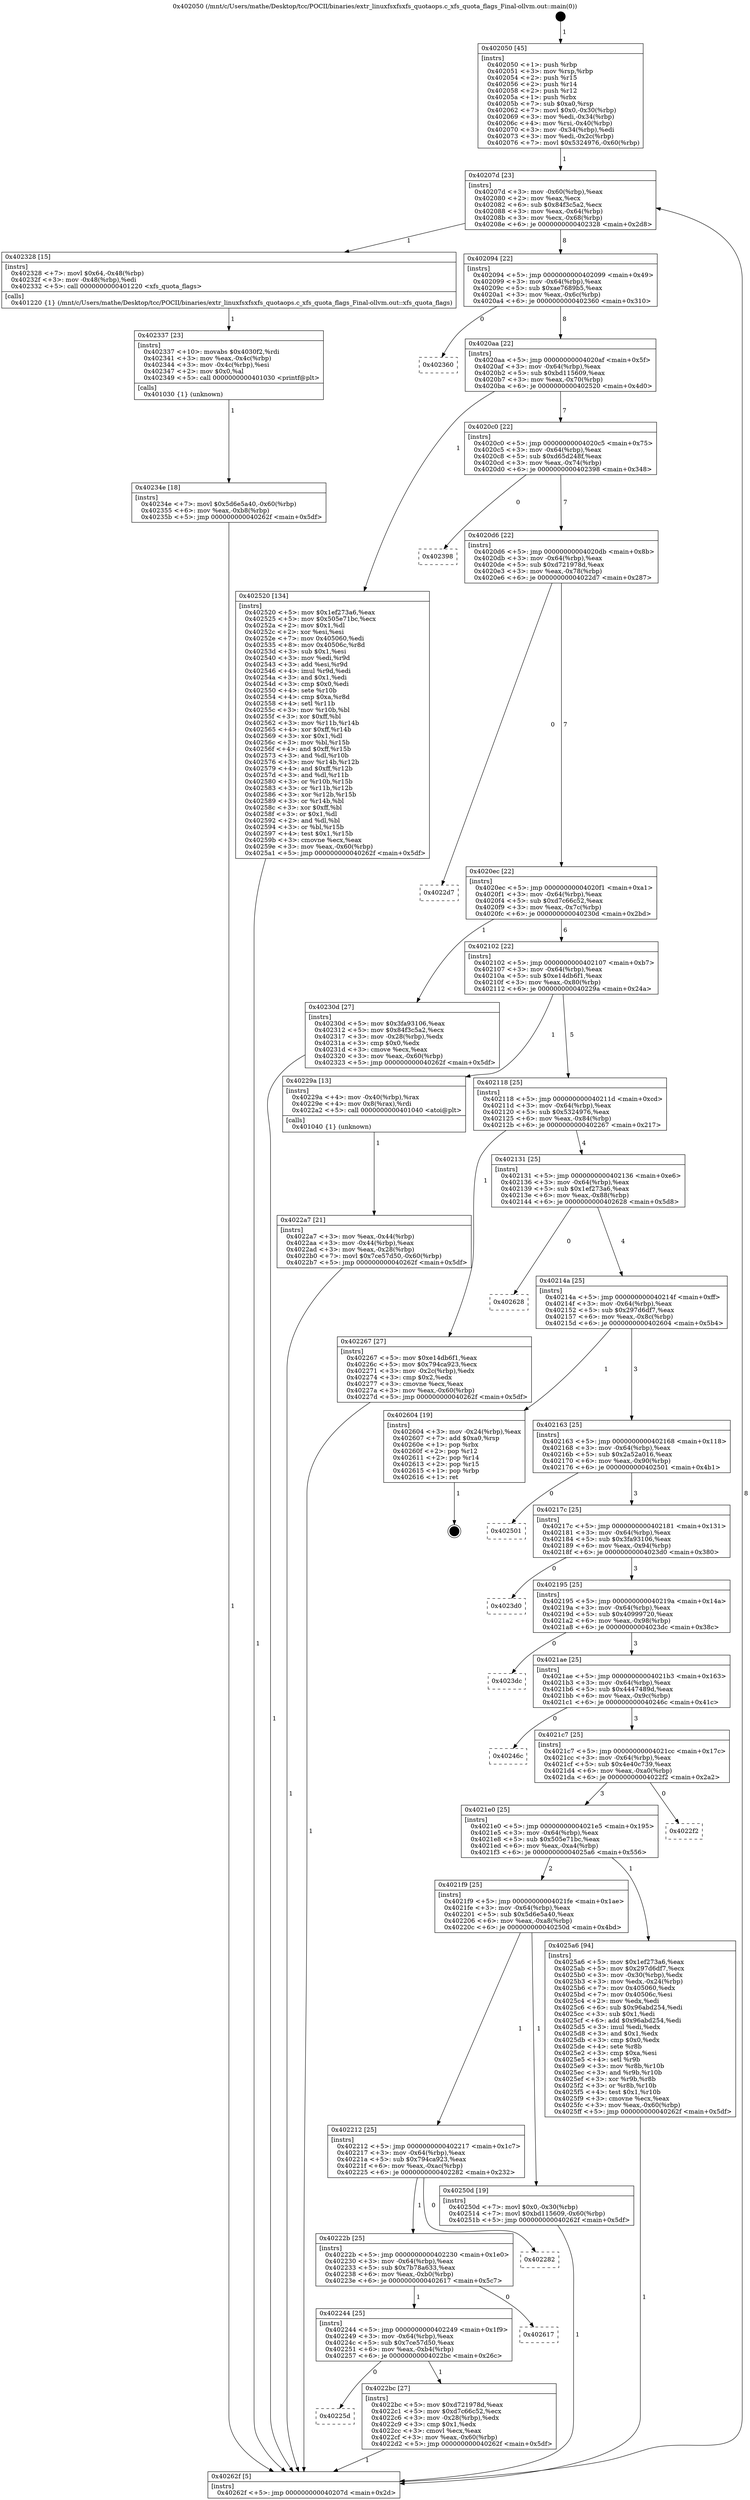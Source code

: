 digraph "0x402050" {
  label = "0x402050 (/mnt/c/Users/mathe/Desktop/tcc/POCII/binaries/extr_linuxfsxfsxfs_quotaops.c_xfs_quota_flags_Final-ollvm.out::main(0))"
  labelloc = "t"
  node[shape=record]

  Entry [label="",width=0.3,height=0.3,shape=circle,fillcolor=black,style=filled]
  "0x40207d" [label="{
     0x40207d [23]\l
     | [instrs]\l
     &nbsp;&nbsp;0x40207d \<+3\>: mov -0x60(%rbp),%eax\l
     &nbsp;&nbsp;0x402080 \<+2\>: mov %eax,%ecx\l
     &nbsp;&nbsp;0x402082 \<+6\>: sub $0x84f3c5a2,%ecx\l
     &nbsp;&nbsp;0x402088 \<+3\>: mov %eax,-0x64(%rbp)\l
     &nbsp;&nbsp;0x40208b \<+3\>: mov %ecx,-0x68(%rbp)\l
     &nbsp;&nbsp;0x40208e \<+6\>: je 0000000000402328 \<main+0x2d8\>\l
  }"]
  "0x402328" [label="{
     0x402328 [15]\l
     | [instrs]\l
     &nbsp;&nbsp;0x402328 \<+7\>: movl $0x64,-0x48(%rbp)\l
     &nbsp;&nbsp;0x40232f \<+3\>: mov -0x48(%rbp),%edi\l
     &nbsp;&nbsp;0x402332 \<+5\>: call 0000000000401220 \<xfs_quota_flags\>\l
     | [calls]\l
     &nbsp;&nbsp;0x401220 \{1\} (/mnt/c/Users/mathe/Desktop/tcc/POCII/binaries/extr_linuxfsxfsxfs_quotaops.c_xfs_quota_flags_Final-ollvm.out::xfs_quota_flags)\l
  }"]
  "0x402094" [label="{
     0x402094 [22]\l
     | [instrs]\l
     &nbsp;&nbsp;0x402094 \<+5\>: jmp 0000000000402099 \<main+0x49\>\l
     &nbsp;&nbsp;0x402099 \<+3\>: mov -0x64(%rbp),%eax\l
     &nbsp;&nbsp;0x40209c \<+5\>: sub $0xae7689b5,%eax\l
     &nbsp;&nbsp;0x4020a1 \<+3\>: mov %eax,-0x6c(%rbp)\l
     &nbsp;&nbsp;0x4020a4 \<+6\>: je 0000000000402360 \<main+0x310\>\l
  }"]
  Exit [label="",width=0.3,height=0.3,shape=circle,fillcolor=black,style=filled,peripheries=2]
  "0x402360" [label="{
     0x402360\l
  }", style=dashed]
  "0x4020aa" [label="{
     0x4020aa [22]\l
     | [instrs]\l
     &nbsp;&nbsp;0x4020aa \<+5\>: jmp 00000000004020af \<main+0x5f\>\l
     &nbsp;&nbsp;0x4020af \<+3\>: mov -0x64(%rbp),%eax\l
     &nbsp;&nbsp;0x4020b2 \<+5\>: sub $0xbd115609,%eax\l
     &nbsp;&nbsp;0x4020b7 \<+3\>: mov %eax,-0x70(%rbp)\l
     &nbsp;&nbsp;0x4020ba \<+6\>: je 0000000000402520 \<main+0x4d0\>\l
  }"]
  "0x40234e" [label="{
     0x40234e [18]\l
     | [instrs]\l
     &nbsp;&nbsp;0x40234e \<+7\>: movl $0x5d6e5a40,-0x60(%rbp)\l
     &nbsp;&nbsp;0x402355 \<+6\>: mov %eax,-0xb8(%rbp)\l
     &nbsp;&nbsp;0x40235b \<+5\>: jmp 000000000040262f \<main+0x5df\>\l
  }"]
  "0x402520" [label="{
     0x402520 [134]\l
     | [instrs]\l
     &nbsp;&nbsp;0x402520 \<+5\>: mov $0x1ef273a6,%eax\l
     &nbsp;&nbsp;0x402525 \<+5\>: mov $0x505e71bc,%ecx\l
     &nbsp;&nbsp;0x40252a \<+2\>: mov $0x1,%dl\l
     &nbsp;&nbsp;0x40252c \<+2\>: xor %esi,%esi\l
     &nbsp;&nbsp;0x40252e \<+7\>: mov 0x405060,%edi\l
     &nbsp;&nbsp;0x402535 \<+8\>: mov 0x40506c,%r8d\l
     &nbsp;&nbsp;0x40253d \<+3\>: sub $0x1,%esi\l
     &nbsp;&nbsp;0x402540 \<+3\>: mov %edi,%r9d\l
     &nbsp;&nbsp;0x402543 \<+3\>: add %esi,%r9d\l
     &nbsp;&nbsp;0x402546 \<+4\>: imul %r9d,%edi\l
     &nbsp;&nbsp;0x40254a \<+3\>: and $0x1,%edi\l
     &nbsp;&nbsp;0x40254d \<+3\>: cmp $0x0,%edi\l
     &nbsp;&nbsp;0x402550 \<+4\>: sete %r10b\l
     &nbsp;&nbsp;0x402554 \<+4\>: cmp $0xa,%r8d\l
     &nbsp;&nbsp;0x402558 \<+4\>: setl %r11b\l
     &nbsp;&nbsp;0x40255c \<+3\>: mov %r10b,%bl\l
     &nbsp;&nbsp;0x40255f \<+3\>: xor $0xff,%bl\l
     &nbsp;&nbsp;0x402562 \<+3\>: mov %r11b,%r14b\l
     &nbsp;&nbsp;0x402565 \<+4\>: xor $0xff,%r14b\l
     &nbsp;&nbsp;0x402569 \<+3\>: xor $0x1,%dl\l
     &nbsp;&nbsp;0x40256c \<+3\>: mov %bl,%r15b\l
     &nbsp;&nbsp;0x40256f \<+4\>: and $0xff,%r15b\l
     &nbsp;&nbsp;0x402573 \<+3\>: and %dl,%r10b\l
     &nbsp;&nbsp;0x402576 \<+3\>: mov %r14b,%r12b\l
     &nbsp;&nbsp;0x402579 \<+4\>: and $0xff,%r12b\l
     &nbsp;&nbsp;0x40257d \<+3\>: and %dl,%r11b\l
     &nbsp;&nbsp;0x402580 \<+3\>: or %r10b,%r15b\l
     &nbsp;&nbsp;0x402583 \<+3\>: or %r11b,%r12b\l
     &nbsp;&nbsp;0x402586 \<+3\>: xor %r12b,%r15b\l
     &nbsp;&nbsp;0x402589 \<+3\>: or %r14b,%bl\l
     &nbsp;&nbsp;0x40258c \<+3\>: xor $0xff,%bl\l
     &nbsp;&nbsp;0x40258f \<+3\>: or $0x1,%dl\l
     &nbsp;&nbsp;0x402592 \<+2\>: and %dl,%bl\l
     &nbsp;&nbsp;0x402594 \<+3\>: or %bl,%r15b\l
     &nbsp;&nbsp;0x402597 \<+4\>: test $0x1,%r15b\l
     &nbsp;&nbsp;0x40259b \<+3\>: cmovne %ecx,%eax\l
     &nbsp;&nbsp;0x40259e \<+3\>: mov %eax,-0x60(%rbp)\l
     &nbsp;&nbsp;0x4025a1 \<+5\>: jmp 000000000040262f \<main+0x5df\>\l
  }"]
  "0x4020c0" [label="{
     0x4020c0 [22]\l
     | [instrs]\l
     &nbsp;&nbsp;0x4020c0 \<+5\>: jmp 00000000004020c5 \<main+0x75\>\l
     &nbsp;&nbsp;0x4020c5 \<+3\>: mov -0x64(%rbp),%eax\l
     &nbsp;&nbsp;0x4020c8 \<+5\>: sub $0xd65d248f,%eax\l
     &nbsp;&nbsp;0x4020cd \<+3\>: mov %eax,-0x74(%rbp)\l
     &nbsp;&nbsp;0x4020d0 \<+6\>: je 0000000000402398 \<main+0x348\>\l
  }"]
  "0x402337" [label="{
     0x402337 [23]\l
     | [instrs]\l
     &nbsp;&nbsp;0x402337 \<+10\>: movabs $0x4030f2,%rdi\l
     &nbsp;&nbsp;0x402341 \<+3\>: mov %eax,-0x4c(%rbp)\l
     &nbsp;&nbsp;0x402344 \<+3\>: mov -0x4c(%rbp),%esi\l
     &nbsp;&nbsp;0x402347 \<+2\>: mov $0x0,%al\l
     &nbsp;&nbsp;0x402349 \<+5\>: call 0000000000401030 \<printf@plt\>\l
     | [calls]\l
     &nbsp;&nbsp;0x401030 \{1\} (unknown)\l
  }"]
  "0x402398" [label="{
     0x402398\l
  }", style=dashed]
  "0x4020d6" [label="{
     0x4020d6 [22]\l
     | [instrs]\l
     &nbsp;&nbsp;0x4020d6 \<+5\>: jmp 00000000004020db \<main+0x8b\>\l
     &nbsp;&nbsp;0x4020db \<+3\>: mov -0x64(%rbp),%eax\l
     &nbsp;&nbsp;0x4020de \<+5\>: sub $0xd721978d,%eax\l
     &nbsp;&nbsp;0x4020e3 \<+3\>: mov %eax,-0x78(%rbp)\l
     &nbsp;&nbsp;0x4020e6 \<+6\>: je 00000000004022d7 \<main+0x287\>\l
  }"]
  "0x40225d" [label="{
     0x40225d\l
  }", style=dashed]
  "0x4022d7" [label="{
     0x4022d7\l
  }", style=dashed]
  "0x4020ec" [label="{
     0x4020ec [22]\l
     | [instrs]\l
     &nbsp;&nbsp;0x4020ec \<+5\>: jmp 00000000004020f1 \<main+0xa1\>\l
     &nbsp;&nbsp;0x4020f1 \<+3\>: mov -0x64(%rbp),%eax\l
     &nbsp;&nbsp;0x4020f4 \<+5\>: sub $0xd7c66c52,%eax\l
     &nbsp;&nbsp;0x4020f9 \<+3\>: mov %eax,-0x7c(%rbp)\l
     &nbsp;&nbsp;0x4020fc \<+6\>: je 000000000040230d \<main+0x2bd\>\l
  }"]
  "0x4022bc" [label="{
     0x4022bc [27]\l
     | [instrs]\l
     &nbsp;&nbsp;0x4022bc \<+5\>: mov $0xd721978d,%eax\l
     &nbsp;&nbsp;0x4022c1 \<+5\>: mov $0xd7c66c52,%ecx\l
     &nbsp;&nbsp;0x4022c6 \<+3\>: mov -0x28(%rbp),%edx\l
     &nbsp;&nbsp;0x4022c9 \<+3\>: cmp $0x1,%edx\l
     &nbsp;&nbsp;0x4022cc \<+3\>: cmovl %ecx,%eax\l
     &nbsp;&nbsp;0x4022cf \<+3\>: mov %eax,-0x60(%rbp)\l
     &nbsp;&nbsp;0x4022d2 \<+5\>: jmp 000000000040262f \<main+0x5df\>\l
  }"]
  "0x40230d" [label="{
     0x40230d [27]\l
     | [instrs]\l
     &nbsp;&nbsp;0x40230d \<+5\>: mov $0x3fa93106,%eax\l
     &nbsp;&nbsp;0x402312 \<+5\>: mov $0x84f3c5a2,%ecx\l
     &nbsp;&nbsp;0x402317 \<+3\>: mov -0x28(%rbp),%edx\l
     &nbsp;&nbsp;0x40231a \<+3\>: cmp $0x0,%edx\l
     &nbsp;&nbsp;0x40231d \<+3\>: cmove %ecx,%eax\l
     &nbsp;&nbsp;0x402320 \<+3\>: mov %eax,-0x60(%rbp)\l
     &nbsp;&nbsp;0x402323 \<+5\>: jmp 000000000040262f \<main+0x5df\>\l
  }"]
  "0x402102" [label="{
     0x402102 [22]\l
     | [instrs]\l
     &nbsp;&nbsp;0x402102 \<+5\>: jmp 0000000000402107 \<main+0xb7\>\l
     &nbsp;&nbsp;0x402107 \<+3\>: mov -0x64(%rbp),%eax\l
     &nbsp;&nbsp;0x40210a \<+5\>: sub $0xe14db6f1,%eax\l
     &nbsp;&nbsp;0x40210f \<+3\>: mov %eax,-0x80(%rbp)\l
     &nbsp;&nbsp;0x402112 \<+6\>: je 000000000040229a \<main+0x24a\>\l
  }"]
  "0x402244" [label="{
     0x402244 [25]\l
     | [instrs]\l
     &nbsp;&nbsp;0x402244 \<+5\>: jmp 0000000000402249 \<main+0x1f9\>\l
     &nbsp;&nbsp;0x402249 \<+3\>: mov -0x64(%rbp),%eax\l
     &nbsp;&nbsp;0x40224c \<+5\>: sub $0x7ce57d50,%eax\l
     &nbsp;&nbsp;0x402251 \<+6\>: mov %eax,-0xb4(%rbp)\l
     &nbsp;&nbsp;0x402257 \<+6\>: je 00000000004022bc \<main+0x26c\>\l
  }"]
  "0x40229a" [label="{
     0x40229a [13]\l
     | [instrs]\l
     &nbsp;&nbsp;0x40229a \<+4\>: mov -0x40(%rbp),%rax\l
     &nbsp;&nbsp;0x40229e \<+4\>: mov 0x8(%rax),%rdi\l
     &nbsp;&nbsp;0x4022a2 \<+5\>: call 0000000000401040 \<atoi@plt\>\l
     | [calls]\l
     &nbsp;&nbsp;0x401040 \{1\} (unknown)\l
  }"]
  "0x402118" [label="{
     0x402118 [25]\l
     | [instrs]\l
     &nbsp;&nbsp;0x402118 \<+5\>: jmp 000000000040211d \<main+0xcd\>\l
     &nbsp;&nbsp;0x40211d \<+3\>: mov -0x64(%rbp),%eax\l
     &nbsp;&nbsp;0x402120 \<+5\>: sub $0x5324976,%eax\l
     &nbsp;&nbsp;0x402125 \<+6\>: mov %eax,-0x84(%rbp)\l
     &nbsp;&nbsp;0x40212b \<+6\>: je 0000000000402267 \<main+0x217\>\l
  }"]
  "0x402617" [label="{
     0x402617\l
  }", style=dashed]
  "0x402267" [label="{
     0x402267 [27]\l
     | [instrs]\l
     &nbsp;&nbsp;0x402267 \<+5\>: mov $0xe14db6f1,%eax\l
     &nbsp;&nbsp;0x40226c \<+5\>: mov $0x794ca923,%ecx\l
     &nbsp;&nbsp;0x402271 \<+3\>: mov -0x2c(%rbp),%edx\l
     &nbsp;&nbsp;0x402274 \<+3\>: cmp $0x2,%edx\l
     &nbsp;&nbsp;0x402277 \<+3\>: cmovne %ecx,%eax\l
     &nbsp;&nbsp;0x40227a \<+3\>: mov %eax,-0x60(%rbp)\l
     &nbsp;&nbsp;0x40227d \<+5\>: jmp 000000000040262f \<main+0x5df\>\l
  }"]
  "0x402131" [label="{
     0x402131 [25]\l
     | [instrs]\l
     &nbsp;&nbsp;0x402131 \<+5\>: jmp 0000000000402136 \<main+0xe6\>\l
     &nbsp;&nbsp;0x402136 \<+3\>: mov -0x64(%rbp),%eax\l
     &nbsp;&nbsp;0x402139 \<+5\>: sub $0x1ef273a6,%eax\l
     &nbsp;&nbsp;0x40213e \<+6\>: mov %eax,-0x88(%rbp)\l
     &nbsp;&nbsp;0x402144 \<+6\>: je 0000000000402628 \<main+0x5d8\>\l
  }"]
  "0x40262f" [label="{
     0x40262f [5]\l
     | [instrs]\l
     &nbsp;&nbsp;0x40262f \<+5\>: jmp 000000000040207d \<main+0x2d\>\l
  }"]
  "0x402050" [label="{
     0x402050 [45]\l
     | [instrs]\l
     &nbsp;&nbsp;0x402050 \<+1\>: push %rbp\l
     &nbsp;&nbsp;0x402051 \<+3\>: mov %rsp,%rbp\l
     &nbsp;&nbsp;0x402054 \<+2\>: push %r15\l
     &nbsp;&nbsp;0x402056 \<+2\>: push %r14\l
     &nbsp;&nbsp;0x402058 \<+2\>: push %r12\l
     &nbsp;&nbsp;0x40205a \<+1\>: push %rbx\l
     &nbsp;&nbsp;0x40205b \<+7\>: sub $0xa0,%rsp\l
     &nbsp;&nbsp;0x402062 \<+7\>: movl $0x0,-0x30(%rbp)\l
     &nbsp;&nbsp;0x402069 \<+3\>: mov %edi,-0x34(%rbp)\l
     &nbsp;&nbsp;0x40206c \<+4\>: mov %rsi,-0x40(%rbp)\l
     &nbsp;&nbsp;0x402070 \<+3\>: mov -0x34(%rbp),%edi\l
     &nbsp;&nbsp;0x402073 \<+3\>: mov %edi,-0x2c(%rbp)\l
     &nbsp;&nbsp;0x402076 \<+7\>: movl $0x5324976,-0x60(%rbp)\l
  }"]
  "0x4022a7" [label="{
     0x4022a7 [21]\l
     | [instrs]\l
     &nbsp;&nbsp;0x4022a7 \<+3\>: mov %eax,-0x44(%rbp)\l
     &nbsp;&nbsp;0x4022aa \<+3\>: mov -0x44(%rbp),%eax\l
     &nbsp;&nbsp;0x4022ad \<+3\>: mov %eax,-0x28(%rbp)\l
     &nbsp;&nbsp;0x4022b0 \<+7\>: movl $0x7ce57d50,-0x60(%rbp)\l
     &nbsp;&nbsp;0x4022b7 \<+5\>: jmp 000000000040262f \<main+0x5df\>\l
  }"]
  "0x40222b" [label="{
     0x40222b [25]\l
     | [instrs]\l
     &nbsp;&nbsp;0x40222b \<+5\>: jmp 0000000000402230 \<main+0x1e0\>\l
     &nbsp;&nbsp;0x402230 \<+3\>: mov -0x64(%rbp),%eax\l
     &nbsp;&nbsp;0x402233 \<+5\>: sub $0x7b78a633,%eax\l
     &nbsp;&nbsp;0x402238 \<+6\>: mov %eax,-0xb0(%rbp)\l
     &nbsp;&nbsp;0x40223e \<+6\>: je 0000000000402617 \<main+0x5c7\>\l
  }"]
  "0x402628" [label="{
     0x402628\l
  }", style=dashed]
  "0x40214a" [label="{
     0x40214a [25]\l
     | [instrs]\l
     &nbsp;&nbsp;0x40214a \<+5\>: jmp 000000000040214f \<main+0xff\>\l
     &nbsp;&nbsp;0x40214f \<+3\>: mov -0x64(%rbp),%eax\l
     &nbsp;&nbsp;0x402152 \<+5\>: sub $0x297d6df7,%eax\l
     &nbsp;&nbsp;0x402157 \<+6\>: mov %eax,-0x8c(%rbp)\l
     &nbsp;&nbsp;0x40215d \<+6\>: je 0000000000402604 \<main+0x5b4\>\l
  }"]
  "0x402282" [label="{
     0x402282\l
  }", style=dashed]
  "0x402604" [label="{
     0x402604 [19]\l
     | [instrs]\l
     &nbsp;&nbsp;0x402604 \<+3\>: mov -0x24(%rbp),%eax\l
     &nbsp;&nbsp;0x402607 \<+7\>: add $0xa0,%rsp\l
     &nbsp;&nbsp;0x40260e \<+1\>: pop %rbx\l
     &nbsp;&nbsp;0x40260f \<+2\>: pop %r12\l
     &nbsp;&nbsp;0x402611 \<+2\>: pop %r14\l
     &nbsp;&nbsp;0x402613 \<+2\>: pop %r15\l
     &nbsp;&nbsp;0x402615 \<+1\>: pop %rbp\l
     &nbsp;&nbsp;0x402616 \<+1\>: ret\l
  }"]
  "0x402163" [label="{
     0x402163 [25]\l
     | [instrs]\l
     &nbsp;&nbsp;0x402163 \<+5\>: jmp 0000000000402168 \<main+0x118\>\l
     &nbsp;&nbsp;0x402168 \<+3\>: mov -0x64(%rbp),%eax\l
     &nbsp;&nbsp;0x40216b \<+5\>: sub $0x2a52a016,%eax\l
     &nbsp;&nbsp;0x402170 \<+6\>: mov %eax,-0x90(%rbp)\l
     &nbsp;&nbsp;0x402176 \<+6\>: je 0000000000402501 \<main+0x4b1\>\l
  }"]
  "0x402212" [label="{
     0x402212 [25]\l
     | [instrs]\l
     &nbsp;&nbsp;0x402212 \<+5\>: jmp 0000000000402217 \<main+0x1c7\>\l
     &nbsp;&nbsp;0x402217 \<+3\>: mov -0x64(%rbp),%eax\l
     &nbsp;&nbsp;0x40221a \<+5\>: sub $0x794ca923,%eax\l
     &nbsp;&nbsp;0x40221f \<+6\>: mov %eax,-0xac(%rbp)\l
     &nbsp;&nbsp;0x402225 \<+6\>: je 0000000000402282 \<main+0x232\>\l
  }"]
  "0x402501" [label="{
     0x402501\l
  }", style=dashed]
  "0x40217c" [label="{
     0x40217c [25]\l
     | [instrs]\l
     &nbsp;&nbsp;0x40217c \<+5\>: jmp 0000000000402181 \<main+0x131\>\l
     &nbsp;&nbsp;0x402181 \<+3\>: mov -0x64(%rbp),%eax\l
     &nbsp;&nbsp;0x402184 \<+5\>: sub $0x3fa93106,%eax\l
     &nbsp;&nbsp;0x402189 \<+6\>: mov %eax,-0x94(%rbp)\l
     &nbsp;&nbsp;0x40218f \<+6\>: je 00000000004023d0 \<main+0x380\>\l
  }"]
  "0x40250d" [label="{
     0x40250d [19]\l
     | [instrs]\l
     &nbsp;&nbsp;0x40250d \<+7\>: movl $0x0,-0x30(%rbp)\l
     &nbsp;&nbsp;0x402514 \<+7\>: movl $0xbd115609,-0x60(%rbp)\l
     &nbsp;&nbsp;0x40251b \<+5\>: jmp 000000000040262f \<main+0x5df\>\l
  }"]
  "0x4023d0" [label="{
     0x4023d0\l
  }", style=dashed]
  "0x402195" [label="{
     0x402195 [25]\l
     | [instrs]\l
     &nbsp;&nbsp;0x402195 \<+5\>: jmp 000000000040219a \<main+0x14a\>\l
     &nbsp;&nbsp;0x40219a \<+3\>: mov -0x64(%rbp),%eax\l
     &nbsp;&nbsp;0x40219d \<+5\>: sub $0x40999720,%eax\l
     &nbsp;&nbsp;0x4021a2 \<+6\>: mov %eax,-0x98(%rbp)\l
     &nbsp;&nbsp;0x4021a8 \<+6\>: je 00000000004023dc \<main+0x38c\>\l
  }"]
  "0x4021f9" [label="{
     0x4021f9 [25]\l
     | [instrs]\l
     &nbsp;&nbsp;0x4021f9 \<+5\>: jmp 00000000004021fe \<main+0x1ae\>\l
     &nbsp;&nbsp;0x4021fe \<+3\>: mov -0x64(%rbp),%eax\l
     &nbsp;&nbsp;0x402201 \<+5\>: sub $0x5d6e5a40,%eax\l
     &nbsp;&nbsp;0x402206 \<+6\>: mov %eax,-0xa8(%rbp)\l
     &nbsp;&nbsp;0x40220c \<+6\>: je 000000000040250d \<main+0x4bd\>\l
  }"]
  "0x4023dc" [label="{
     0x4023dc\l
  }", style=dashed]
  "0x4021ae" [label="{
     0x4021ae [25]\l
     | [instrs]\l
     &nbsp;&nbsp;0x4021ae \<+5\>: jmp 00000000004021b3 \<main+0x163\>\l
     &nbsp;&nbsp;0x4021b3 \<+3\>: mov -0x64(%rbp),%eax\l
     &nbsp;&nbsp;0x4021b6 \<+5\>: sub $0x4447489d,%eax\l
     &nbsp;&nbsp;0x4021bb \<+6\>: mov %eax,-0x9c(%rbp)\l
     &nbsp;&nbsp;0x4021c1 \<+6\>: je 000000000040246c \<main+0x41c\>\l
  }"]
  "0x4025a6" [label="{
     0x4025a6 [94]\l
     | [instrs]\l
     &nbsp;&nbsp;0x4025a6 \<+5\>: mov $0x1ef273a6,%eax\l
     &nbsp;&nbsp;0x4025ab \<+5\>: mov $0x297d6df7,%ecx\l
     &nbsp;&nbsp;0x4025b0 \<+3\>: mov -0x30(%rbp),%edx\l
     &nbsp;&nbsp;0x4025b3 \<+3\>: mov %edx,-0x24(%rbp)\l
     &nbsp;&nbsp;0x4025b6 \<+7\>: mov 0x405060,%edx\l
     &nbsp;&nbsp;0x4025bd \<+7\>: mov 0x40506c,%esi\l
     &nbsp;&nbsp;0x4025c4 \<+2\>: mov %edx,%edi\l
     &nbsp;&nbsp;0x4025c6 \<+6\>: sub $0x96abd254,%edi\l
     &nbsp;&nbsp;0x4025cc \<+3\>: sub $0x1,%edi\l
     &nbsp;&nbsp;0x4025cf \<+6\>: add $0x96abd254,%edi\l
     &nbsp;&nbsp;0x4025d5 \<+3\>: imul %edi,%edx\l
     &nbsp;&nbsp;0x4025d8 \<+3\>: and $0x1,%edx\l
     &nbsp;&nbsp;0x4025db \<+3\>: cmp $0x0,%edx\l
     &nbsp;&nbsp;0x4025de \<+4\>: sete %r8b\l
     &nbsp;&nbsp;0x4025e2 \<+3\>: cmp $0xa,%esi\l
     &nbsp;&nbsp;0x4025e5 \<+4\>: setl %r9b\l
     &nbsp;&nbsp;0x4025e9 \<+3\>: mov %r8b,%r10b\l
     &nbsp;&nbsp;0x4025ec \<+3\>: and %r9b,%r10b\l
     &nbsp;&nbsp;0x4025ef \<+3\>: xor %r9b,%r8b\l
     &nbsp;&nbsp;0x4025f2 \<+3\>: or %r8b,%r10b\l
     &nbsp;&nbsp;0x4025f5 \<+4\>: test $0x1,%r10b\l
     &nbsp;&nbsp;0x4025f9 \<+3\>: cmovne %ecx,%eax\l
     &nbsp;&nbsp;0x4025fc \<+3\>: mov %eax,-0x60(%rbp)\l
     &nbsp;&nbsp;0x4025ff \<+5\>: jmp 000000000040262f \<main+0x5df\>\l
  }"]
  "0x40246c" [label="{
     0x40246c\l
  }", style=dashed]
  "0x4021c7" [label="{
     0x4021c7 [25]\l
     | [instrs]\l
     &nbsp;&nbsp;0x4021c7 \<+5\>: jmp 00000000004021cc \<main+0x17c\>\l
     &nbsp;&nbsp;0x4021cc \<+3\>: mov -0x64(%rbp),%eax\l
     &nbsp;&nbsp;0x4021cf \<+5\>: sub $0x4e40c739,%eax\l
     &nbsp;&nbsp;0x4021d4 \<+6\>: mov %eax,-0xa0(%rbp)\l
     &nbsp;&nbsp;0x4021da \<+6\>: je 00000000004022f2 \<main+0x2a2\>\l
  }"]
  "0x4021e0" [label="{
     0x4021e0 [25]\l
     | [instrs]\l
     &nbsp;&nbsp;0x4021e0 \<+5\>: jmp 00000000004021e5 \<main+0x195\>\l
     &nbsp;&nbsp;0x4021e5 \<+3\>: mov -0x64(%rbp),%eax\l
     &nbsp;&nbsp;0x4021e8 \<+5\>: sub $0x505e71bc,%eax\l
     &nbsp;&nbsp;0x4021ed \<+6\>: mov %eax,-0xa4(%rbp)\l
     &nbsp;&nbsp;0x4021f3 \<+6\>: je 00000000004025a6 \<main+0x556\>\l
  }"]
  "0x4022f2" [label="{
     0x4022f2\l
  }", style=dashed]
  Entry -> "0x402050" [label=" 1"]
  "0x40207d" -> "0x402328" [label=" 1"]
  "0x40207d" -> "0x402094" [label=" 8"]
  "0x402604" -> Exit [label=" 1"]
  "0x402094" -> "0x402360" [label=" 0"]
  "0x402094" -> "0x4020aa" [label=" 8"]
  "0x4025a6" -> "0x40262f" [label=" 1"]
  "0x4020aa" -> "0x402520" [label=" 1"]
  "0x4020aa" -> "0x4020c0" [label=" 7"]
  "0x402520" -> "0x40262f" [label=" 1"]
  "0x4020c0" -> "0x402398" [label=" 0"]
  "0x4020c0" -> "0x4020d6" [label=" 7"]
  "0x40250d" -> "0x40262f" [label=" 1"]
  "0x4020d6" -> "0x4022d7" [label=" 0"]
  "0x4020d6" -> "0x4020ec" [label=" 7"]
  "0x40234e" -> "0x40262f" [label=" 1"]
  "0x4020ec" -> "0x40230d" [label=" 1"]
  "0x4020ec" -> "0x402102" [label=" 6"]
  "0x402337" -> "0x40234e" [label=" 1"]
  "0x402102" -> "0x40229a" [label=" 1"]
  "0x402102" -> "0x402118" [label=" 5"]
  "0x40230d" -> "0x40262f" [label=" 1"]
  "0x402118" -> "0x402267" [label=" 1"]
  "0x402118" -> "0x402131" [label=" 4"]
  "0x402267" -> "0x40262f" [label=" 1"]
  "0x402050" -> "0x40207d" [label=" 1"]
  "0x40262f" -> "0x40207d" [label=" 8"]
  "0x40229a" -> "0x4022a7" [label=" 1"]
  "0x4022a7" -> "0x40262f" [label=" 1"]
  "0x4022bc" -> "0x40262f" [label=" 1"]
  "0x402131" -> "0x402628" [label=" 0"]
  "0x402131" -> "0x40214a" [label=" 4"]
  "0x402244" -> "0x4022bc" [label=" 1"]
  "0x40214a" -> "0x402604" [label=" 1"]
  "0x40214a" -> "0x402163" [label=" 3"]
  "0x402328" -> "0x402337" [label=" 1"]
  "0x402163" -> "0x402501" [label=" 0"]
  "0x402163" -> "0x40217c" [label=" 3"]
  "0x40222b" -> "0x402617" [label=" 0"]
  "0x40217c" -> "0x4023d0" [label=" 0"]
  "0x40217c" -> "0x402195" [label=" 3"]
  "0x402244" -> "0x40225d" [label=" 0"]
  "0x402195" -> "0x4023dc" [label=" 0"]
  "0x402195" -> "0x4021ae" [label=" 3"]
  "0x402212" -> "0x402282" [label=" 0"]
  "0x4021ae" -> "0x40246c" [label=" 0"]
  "0x4021ae" -> "0x4021c7" [label=" 3"]
  "0x40222b" -> "0x402244" [label=" 1"]
  "0x4021c7" -> "0x4022f2" [label=" 0"]
  "0x4021c7" -> "0x4021e0" [label=" 3"]
  "0x4021f9" -> "0x402212" [label=" 1"]
  "0x4021e0" -> "0x4025a6" [label=" 1"]
  "0x4021e0" -> "0x4021f9" [label=" 2"]
  "0x402212" -> "0x40222b" [label=" 1"]
  "0x4021f9" -> "0x40250d" [label=" 1"]
}
